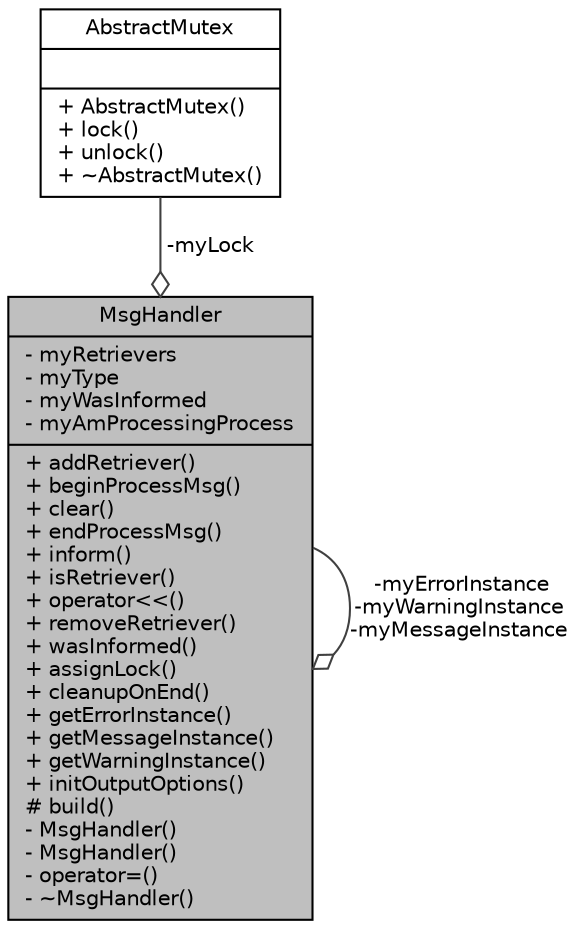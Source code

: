 digraph "MsgHandler"
{
  edge [fontname="Helvetica",fontsize="10",labelfontname="Helvetica",labelfontsize="10"];
  node [fontname="Helvetica",fontsize="10",shape=record];
  Node1 [label="{MsgHandler\n|- myRetrievers\l- myType\l- myWasInformed\l- myAmProcessingProcess\l|+ addRetriever()\l+ beginProcessMsg()\l+ clear()\l+ endProcessMsg()\l+ inform()\l+ isRetriever()\l+ operator\<\<()\l+ removeRetriever()\l+ wasInformed()\l+ assignLock()\l+ cleanupOnEnd()\l+ getErrorInstance()\l+ getMessageInstance()\l+ getWarningInstance()\l+ initOutputOptions()\l# build()\l- MsgHandler()\l- MsgHandler()\l- operator=()\l- ~MsgHandler()\l}",height=0.2,width=0.4,color="black", fillcolor="grey75", style="filled", fontcolor="black"];
  Node2 -> Node1 [color="grey25",fontsize="10",style="solid",label=" -myLock" ,arrowhead="odiamond",fontname="Helvetica"];
  Node2 [label="{AbstractMutex\n||+ AbstractMutex()\l+ lock()\l+ unlock()\l+ ~AbstractMutex()\l}",height=0.2,width=0.4,color="black", fillcolor="white", style="filled",URL="$d1/d30/class_abstract_mutex.html",tooltip="An abstract class for encapsulating mutex implementations. "];
  Node1 -> Node1 [color="grey25",fontsize="10",style="solid",label=" -myErrorInstance\n-myWarningInstance\n-myMessageInstance" ,arrowhead="odiamond",fontname="Helvetica"];
}

